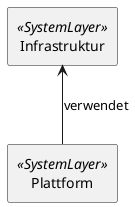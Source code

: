 @startuml

skinparam monochrome true
skinparam componentStyle uml2

















show stereotype

rectangle Infrastruktur as "Infrastruktur" <<SystemLayer>> {
}

rectangle Plattform as "Plattform" <<SystemLayer>> {
}
Plattform -up-> Infrastruktur : verwendet

' Begin Protected Region [[layouting]]

' End Protected Region   [[layouting]]
@enduml
' Actifsource ID=[dc5bfacd-eaac-11e8-88d3-bfc6b992bdec,9113a068-0e17-11e9-8b4c-f9aec93d8b56,Hash]
